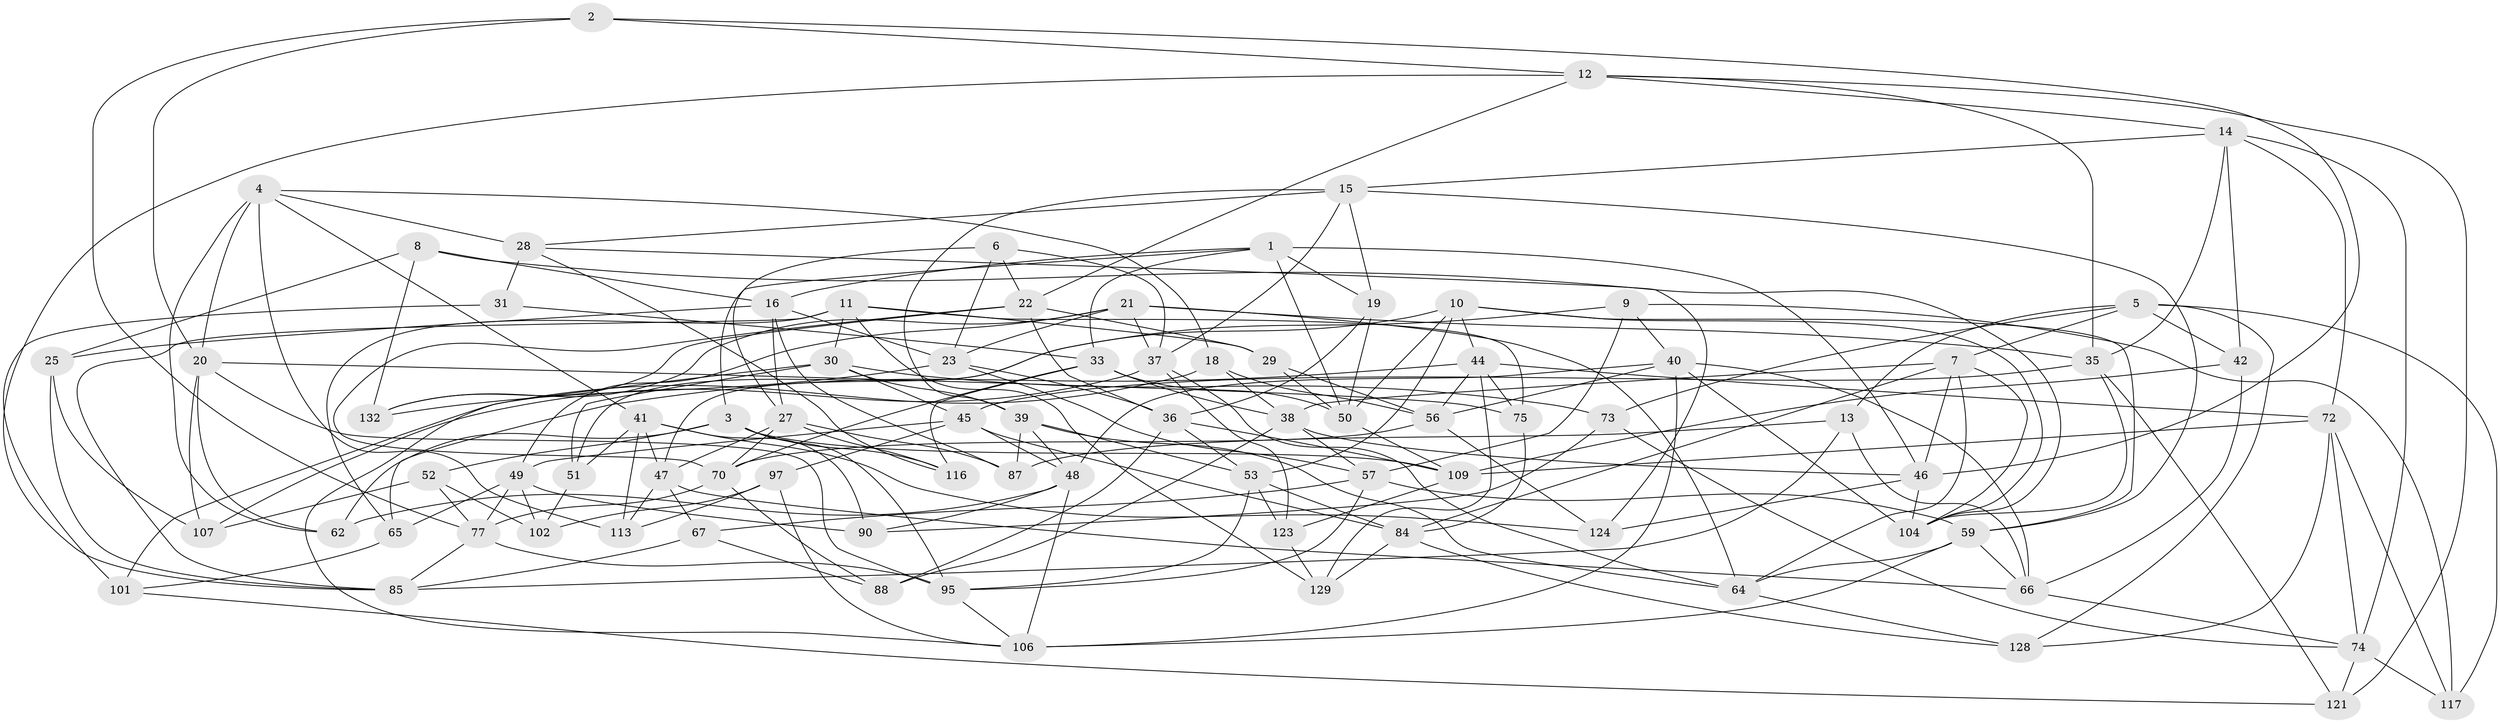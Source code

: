 // original degree distribution, {4: 1.0}
// Generated by graph-tools (version 1.1) at 2025/11/02/27/25 16:11:50]
// undirected, 83 vertices, 214 edges
graph export_dot {
graph [start="1"]
  node [color=gray90,style=filled];
  1 [super="+58"];
  2;
  3 [super="+55"];
  4 [super="+43"];
  5 [super="+60"];
  6;
  7 [super="+118"];
  8;
  9;
  10 [super="+17"];
  11 [super="+92"];
  12 [super="+32"];
  13;
  14 [super="+34"];
  15 [super="+110"];
  16 [super="+82"];
  18;
  19;
  20 [super="+26"];
  21 [super="+54"];
  22 [super="+24"];
  23 [super="+81"];
  25;
  27 [super="+86"];
  28 [super="+119"];
  29;
  30 [super="+69"];
  31;
  33 [super="+63"];
  35 [super="+83"];
  36 [super="+94"];
  37 [super="+61"];
  38 [super="+111"];
  39 [super="+68"];
  40 [super="+78"];
  41 [super="+79"];
  42;
  44 [super="+93"];
  45 [super="+115"];
  46 [super="+114"];
  47 [super="+108"];
  48 [super="+103"];
  49 [super="+71"];
  50 [super="+99"];
  51;
  52;
  53 [super="+130"];
  56 [super="+76"];
  57 [super="+100"];
  59 [super="+80"];
  62;
  64 [super="+112"];
  65;
  66 [super="+91"];
  67;
  70 [super="+96"];
  72 [super="+105"];
  73;
  74 [super="+89"];
  75;
  77 [super="+125"];
  84 [super="+98"];
  85 [super="+131"];
  87;
  88;
  90;
  95 [super="+127"];
  97;
  101;
  102;
  104 [super="+120"];
  106 [super="+122"];
  107;
  109 [super="+126"];
  113;
  116;
  117;
  121;
  123;
  124;
  128;
  129;
  132;
  1 -- 46;
  1 -- 33;
  1 -- 50;
  1 -- 19;
  1 -- 16;
  1 -- 3;
  2 -- 12;
  2 -- 20;
  2 -- 46;
  2 -- 77;
  3 -- 116;
  3 -- 62;
  3 -- 95;
  3 -- 52;
  3 -- 109;
  4 -- 113;
  4 -- 62;
  4 -- 28;
  4 -- 41;
  4 -- 18;
  4 -- 20;
  5 -- 42;
  5 -- 13;
  5 -- 128;
  5 -- 73;
  5 -- 117;
  5 -- 7;
  6 -- 22;
  6 -- 23;
  6 -- 37;
  6 -- 27;
  7 -- 84;
  7 -- 64;
  7 -- 38;
  7 -- 104;
  7 -- 46;
  8 -- 132;
  8 -- 16;
  8 -- 25;
  8 -- 104;
  9 -- 117;
  9 -- 51;
  9 -- 40;
  9 -- 57;
  10 -- 47;
  10 -- 50;
  10 -- 104;
  10 -- 59;
  10 -- 44;
  10 -- 53;
  11 -- 29;
  11 -- 85;
  11 -- 129;
  11 -- 65;
  11 -- 75;
  11 -- 30;
  12 -- 22;
  12 -- 85;
  12 -- 121;
  12 -- 35;
  12 -- 14;
  13 -- 87;
  13 -- 66;
  13 -- 85;
  14 -- 74;
  14 -- 15;
  14 -- 72;
  14 -- 42;
  14 -- 35;
  15 -- 37;
  15 -- 19;
  15 -- 59;
  15 -- 39;
  15 -- 28;
  16 -- 87;
  16 -- 25;
  16 -- 27;
  16 -- 23;
  18 -- 38;
  18 -- 101;
  18 -- 56;
  19 -- 36;
  19 -- 50;
  20 -- 75;
  20 -- 107;
  20 -- 95;
  20 -- 62;
  21 -- 64;
  21 -- 132;
  21 -- 37;
  21 -- 49;
  21 -- 35;
  21 -- 23;
  22 -- 70;
  22 -- 132;
  22 -- 29;
  22 -- 36;
  23 -- 132;
  23 -- 36;
  23 -- 57;
  25 -- 85;
  25 -- 107;
  27 -- 116;
  27 -- 87;
  27 -- 47;
  27 -- 70;
  28 -- 116;
  28 -- 124;
  28 -- 31 [weight=2];
  29 -- 56;
  29 -- 50;
  30 -- 51;
  30 -- 73;
  30 -- 106;
  30 -- 45;
  30 -- 39;
  31 -- 33;
  31 -- 101;
  33 -- 50;
  33 -- 116;
  33 -- 38;
  33 -- 70;
  35 -- 121;
  35 -- 104;
  35 -- 45;
  36 -- 53;
  36 -- 88;
  36 -- 109;
  37 -- 107;
  37 -- 123;
  37 -- 64;
  38 -- 57;
  38 -- 88;
  38 -- 46;
  39 -- 64;
  39 -- 87;
  39 -- 48;
  39 -- 53;
  40 -- 56;
  40 -- 48;
  40 -- 106;
  40 -- 104;
  40 -- 66;
  41 -- 113;
  41 -- 90;
  41 -- 51;
  41 -- 124;
  41 -- 47;
  42 -- 109;
  42 -- 66;
  44 -- 72;
  44 -- 129;
  44 -- 65;
  44 -- 56;
  44 -- 75;
  45 -- 84;
  45 -- 48;
  45 -- 97;
  45 -- 49;
  46 -- 104;
  46 -- 124;
  47 -- 113;
  47 -- 67;
  47 -- 66;
  48 -- 90;
  48 -- 106;
  48 -- 62;
  49 -- 77;
  49 -- 65;
  49 -- 90;
  49 -- 102;
  50 -- 109;
  51 -- 102;
  52 -- 107;
  52 -- 102;
  52 -- 77;
  53 -- 84;
  53 -- 95;
  53 -- 123;
  56 -- 124;
  56 -- 70;
  57 -- 95;
  57 -- 67;
  57 -- 59;
  59 -- 64;
  59 -- 66;
  59 -- 106;
  64 -- 128;
  65 -- 101;
  66 -- 74;
  67 -- 88;
  67 -- 85;
  70 -- 77;
  70 -- 88;
  72 -- 128;
  72 -- 109;
  72 -- 74;
  72 -- 117;
  73 -- 74;
  73 -- 90;
  74 -- 121;
  74 -- 117;
  75 -- 84;
  77 -- 85;
  77 -- 95;
  84 -- 129;
  84 -- 128;
  95 -- 106;
  97 -- 102;
  97 -- 113;
  97 -- 106;
  101 -- 121;
  109 -- 123;
  123 -- 129;
}
